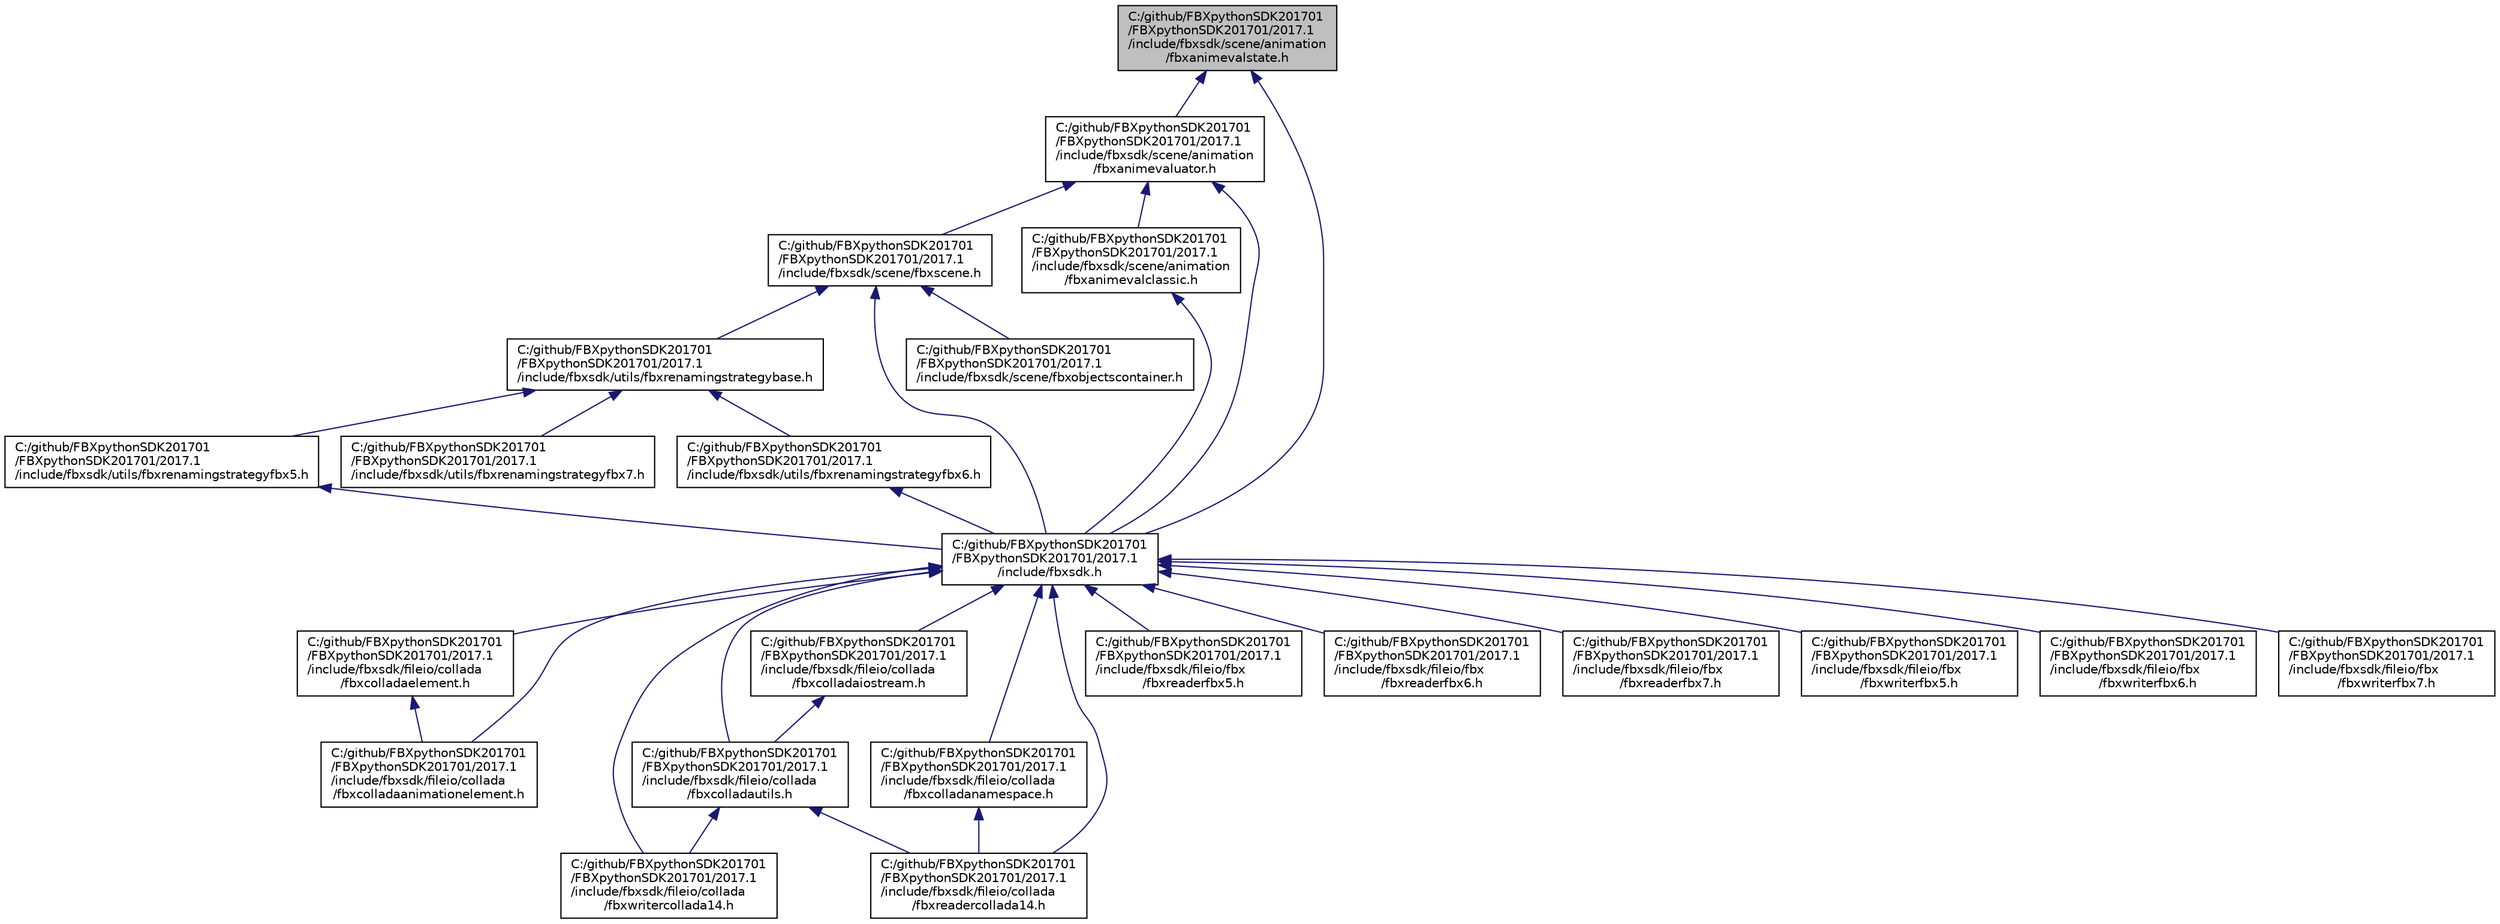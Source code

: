 digraph "C:/github/FBXpythonSDK201701/FBXpythonSDK201701/2017.1/include/fbxsdk/scene/animation/fbxanimevalstate.h"
{
  edge [fontname="Helvetica",fontsize="10",labelfontname="Helvetica",labelfontsize="10"];
  node [fontname="Helvetica",fontsize="10",shape=record];
  Node61 [label="C:/github/FBXpythonSDK201701\l/FBXpythonSDK201701/2017.1\l/include/fbxsdk/scene/animation\l/fbxanimevalstate.h",height=0.2,width=0.4,color="black", fillcolor="grey75", style="filled", fontcolor="black"];
  Node61 -> Node62 [dir="back",color="midnightblue",fontsize="10",style="solid",fontname="Helvetica"];
  Node62 [label="C:/github/FBXpythonSDK201701\l/FBXpythonSDK201701/2017.1\l/include/fbxsdk/scene/animation\l/fbxanimevaluator.h",height=0.2,width=0.4,color="black", fillcolor="white", style="filled",URL="$fbxanimevaluator_8h.html"];
  Node62 -> Node63 [dir="back",color="midnightblue",fontsize="10",style="solid",fontname="Helvetica"];
  Node63 [label="C:/github/FBXpythonSDK201701\l/FBXpythonSDK201701/2017.1\l/include/fbxsdk/scene/animation\l/fbxanimevalclassic.h",height=0.2,width=0.4,color="black", fillcolor="white", style="filled",URL="$fbxanimevalclassic_8h.html"];
  Node63 -> Node64 [dir="back",color="midnightblue",fontsize="10",style="solid",fontname="Helvetica"];
  Node64 [label="C:/github/FBXpythonSDK201701\l/FBXpythonSDK201701/2017.1\l/include/fbxsdk.h",height=0.2,width=0.4,color="black", fillcolor="white", style="filled",URL="$fbxsdk_8h.html"];
  Node64 -> Node65 [dir="back",color="midnightblue",fontsize="10",style="solid",fontname="Helvetica"];
  Node65 [label="C:/github/FBXpythonSDK201701\l/FBXpythonSDK201701/2017.1\l/include/fbxsdk/fileio/collada\l/fbxcolladaanimationelement.h",height=0.2,width=0.4,color="black", fillcolor="white", style="filled",URL="$fbxcolladaanimationelement_8h.html"];
  Node64 -> Node66 [dir="back",color="midnightblue",fontsize="10",style="solid",fontname="Helvetica"];
  Node66 [label="C:/github/FBXpythonSDK201701\l/FBXpythonSDK201701/2017.1\l/include/fbxsdk/fileio/collada\l/fbxcolladaelement.h",height=0.2,width=0.4,color="black", fillcolor="white", style="filled",URL="$fbxcolladaelement_8h.html"];
  Node66 -> Node65 [dir="back",color="midnightblue",fontsize="10",style="solid",fontname="Helvetica"];
  Node64 -> Node67 [dir="back",color="midnightblue",fontsize="10",style="solid",fontname="Helvetica"];
  Node67 [label="C:/github/FBXpythonSDK201701\l/FBXpythonSDK201701/2017.1\l/include/fbxsdk/fileio/collada\l/fbxcolladaiostream.h",height=0.2,width=0.4,color="black", fillcolor="white", style="filled",URL="$fbxcolladaiostream_8h.html"];
  Node67 -> Node68 [dir="back",color="midnightblue",fontsize="10",style="solid",fontname="Helvetica"];
  Node68 [label="C:/github/FBXpythonSDK201701\l/FBXpythonSDK201701/2017.1\l/include/fbxsdk/fileio/collada\l/fbxcolladautils.h",height=0.2,width=0.4,color="black", fillcolor="white", style="filled",URL="$fbxcolladautils_8h.html"];
  Node68 -> Node69 [dir="back",color="midnightblue",fontsize="10",style="solid",fontname="Helvetica"];
  Node69 [label="C:/github/FBXpythonSDK201701\l/FBXpythonSDK201701/2017.1\l/include/fbxsdk/fileio/collada\l/fbxreadercollada14.h",height=0.2,width=0.4,color="black", fillcolor="white", style="filled",URL="$fbxreadercollada14_8h.html"];
  Node68 -> Node70 [dir="back",color="midnightblue",fontsize="10",style="solid",fontname="Helvetica"];
  Node70 [label="C:/github/FBXpythonSDK201701\l/FBXpythonSDK201701/2017.1\l/include/fbxsdk/fileio/collada\l/fbxwritercollada14.h",height=0.2,width=0.4,color="black", fillcolor="white", style="filled",URL="$fbxwritercollada14_8h.html"];
  Node64 -> Node71 [dir="back",color="midnightblue",fontsize="10",style="solid",fontname="Helvetica"];
  Node71 [label="C:/github/FBXpythonSDK201701\l/FBXpythonSDK201701/2017.1\l/include/fbxsdk/fileio/collada\l/fbxcolladanamespace.h",height=0.2,width=0.4,color="black", fillcolor="white", style="filled",URL="$fbxcolladanamespace_8h.html"];
  Node71 -> Node69 [dir="back",color="midnightblue",fontsize="10",style="solid",fontname="Helvetica"];
  Node64 -> Node68 [dir="back",color="midnightblue",fontsize="10",style="solid",fontname="Helvetica"];
  Node64 -> Node69 [dir="back",color="midnightblue",fontsize="10",style="solid",fontname="Helvetica"];
  Node64 -> Node70 [dir="back",color="midnightblue",fontsize="10",style="solid",fontname="Helvetica"];
  Node64 -> Node72 [dir="back",color="midnightblue",fontsize="10",style="solid",fontname="Helvetica"];
  Node72 [label="C:/github/FBXpythonSDK201701\l/FBXpythonSDK201701/2017.1\l/include/fbxsdk/fileio/fbx\l/fbxreaderfbx5.h",height=0.2,width=0.4,color="black", fillcolor="white", style="filled",URL="$fbxreaderfbx5_8h.html"];
  Node64 -> Node73 [dir="back",color="midnightblue",fontsize="10",style="solid",fontname="Helvetica"];
  Node73 [label="C:/github/FBXpythonSDK201701\l/FBXpythonSDK201701/2017.1\l/include/fbxsdk/fileio/fbx\l/fbxreaderfbx6.h",height=0.2,width=0.4,color="black", fillcolor="white", style="filled",URL="$fbxreaderfbx6_8h.html"];
  Node64 -> Node74 [dir="back",color="midnightblue",fontsize="10",style="solid",fontname="Helvetica"];
  Node74 [label="C:/github/FBXpythonSDK201701\l/FBXpythonSDK201701/2017.1\l/include/fbxsdk/fileio/fbx\l/fbxreaderfbx7.h",height=0.2,width=0.4,color="black", fillcolor="white", style="filled",URL="$fbxreaderfbx7_8h.html"];
  Node64 -> Node75 [dir="back",color="midnightblue",fontsize="10",style="solid",fontname="Helvetica"];
  Node75 [label="C:/github/FBXpythonSDK201701\l/FBXpythonSDK201701/2017.1\l/include/fbxsdk/fileio/fbx\l/fbxwriterfbx5.h",height=0.2,width=0.4,color="black", fillcolor="white", style="filled",URL="$fbxwriterfbx5_8h.html"];
  Node64 -> Node76 [dir="back",color="midnightblue",fontsize="10",style="solid",fontname="Helvetica"];
  Node76 [label="C:/github/FBXpythonSDK201701\l/FBXpythonSDK201701/2017.1\l/include/fbxsdk/fileio/fbx\l/fbxwriterfbx6.h",height=0.2,width=0.4,color="black", fillcolor="white", style="filled",URL="$fbxwriterfbx6_8h.html"];
  Node64 -> Node77 [dir="back",color="midnightblue",fontsize="10",style="solid",fontname="Helvetica"];
  Node77 [label="C:/github/FBXpythonSDK201701\l/FBXpythonSDK201701/2017.1\l/include/fbxsdk/fileio/fbx\l/fbxwriterfbx7.h",height=0.2,width=0.4,color="black", fillcolor="white", style="filled",URL="$fbxwriterfbx7_8h.html"];
  Node62 -> Node78 [dir="back",color="midnightblue",fontsize="10",style="solid",fontname="Helvetica"];
  Node78 [label="C:/github/FBXpythonSDK201701\l/FBXpythonSDK201701/2017.1\l/include/fbxsdk/scene/fbxscene.h",height=0.2,width=0.4,color="black", fillcolor="white", style="filled",URL="$fbxscene_8h.html"];
  Node78 -> Node79 [dir="back",color="midnightblue",fontsize="10",style="solid",fontname="Helvetica"];
  Node79 [label="C:/github/FBXpythonSDK201701\l/FBXpythonSDK201701/2017.1\l/include/fbxsdk/scene/fbxobjectscontainer.h",height=0.2,width=0.4,color="black", fillcolor="white", style="filled",URL="$fbxobjectscontainer_8h.html"];
  Node78 -> Node80 [dir="back",color="midnightblue",fontsize="10",style="solid",fontname="Helvetica"];
  Node80 [label="C:/github/FBXpythonSDK201701\l/FBXpythonSDK201701/2017.1\l/include/fbxsdk/utils/fbxrenamingstrategybase.h",height=0.2,width=0.4,color="black", fillcolor="white", style="filled",URL="$fbxrenamingstrategybase_8h.html"];
  Node80 -> Node81 [dir="back",color="midnightblue",fontsize="10",style="solid",fontname="Helvetica"];
  Node81 [label="C:/github/FBXpythonSDK201701\l/FBXpythonSDK201701/2017.1\l/include/fbxsdk/utils/fbxrenamingstrategyfbx5.h",height=0.2,width=0.4,color="black", fillcolor="white", style="filled",URL="$fbxrenamingstrategyfbx5_8h.html"];
  Node81 -> Node64 [dir="back",color="midnightblue",fontsize="10",style="solid",fontname="Helvetica"];
  Node80 -> Node82 [dir="back",color="midnightblue",fontsize="10",style="solid",fontname="Helvetica"];
  Node82 [label="C:/github/FBXpythonSDK201701\l/FBXpythonSDK201701/2017.1\l/include/fbxsdk/utils/fbxrenamingstrategyfbx6.h",height=0.2,width=0.4,color="black", fillcolor="white", style="filled",URL="$fbxrenamingstrategyfbx6_8h.html"];
  Node82 -> Node64 [dir="back",color="midnightblue",fontsize="10",style="solid",fontname="Helvetica"];
  Node80 -> Node83 [dir="back",color="midnightblue",fontsize="10",style="solid",fontname="Helvetica"];
  Node83 [label="C:/github/FBXpythonSDK201701\l/FBXpythonSDK201701/2017.1\l/include/fbxsdk/utils/fbxrenamingstrategyfbx7.h",height=0.2,width=0.4,color="black", fillcolor="white", style="filled",URL="$fbxrenamingstrategyfbx7_8h.html"];
  Node78 -> Node64 [dir="back",color="midnightblue",fontsize="10",style="solid",fontname="Helvetica"];
  Node62 -> Node64 [dir="back",color="midnightblue",fontsize="10",style="solid",fontname="Helvetica"];
  Node61 -> Node64 [dir="back",color="midnightblue",fontsize="10",style="solid",fontname="Helvetica"];
}
